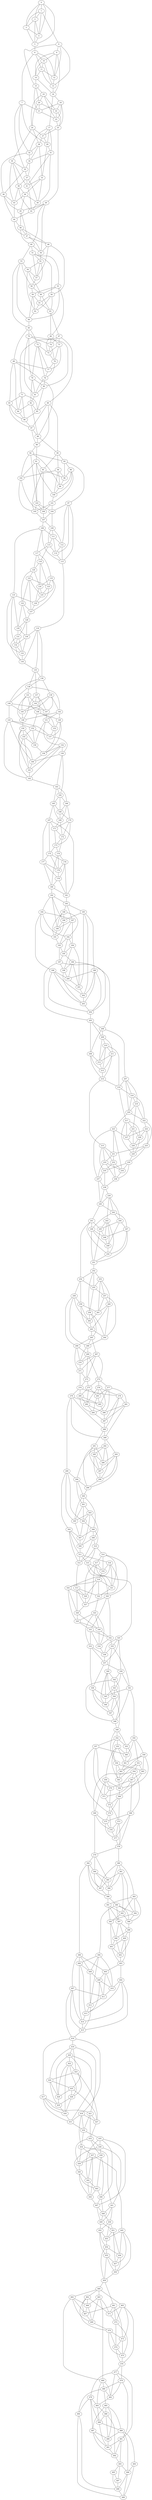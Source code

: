 graph {
  0;
  1;
  2;
  3;
  4;
  5;
  6;
  7;
  8;
  9;
  10;
  11;
  12;
  13;
  14;
  15;
  16;
  17;
  18;
  19;
  20;
  21;
  22;
  23;
  24;
  25;
  26;
  27;
  28;
  29;
  30;
  31;
  32;
  33;
  34;
  35;
  36;
  37;
  38;
  39;
  40;
  41;
  42;
  43;
  44;
  45;
  46;
  47;
  48;
  49;
  50;
  51;
  52;
  53;
  54;
  55;
  56;
  57;
  58;
  59;
  60;
  61;
  62;
  63;
  64;
  65;
  66;
  67;
  68;
  69;
  70;
  71;
  72;
  73;
  74;
  75;
  76;
  77;
  78;
  79;
  80;
  81;
  82;
  83;
  84;
  85;
  86;
  87;
  88;
  89;
  90;
  91;
  92;
  93;
  94;
  95;
  96;
  97;
  98;
  99;
  100;
  101;
  102;
  103;
  104;
  105;
  106;
  107;
  108;
  109;
  110;
  111;
  112;
  113;
  114;
  115;
  116;
  117;
  118;
  119;
  120;
  121;
  122;
  123;
  124;
  125;
  126;
  127;
  128;
  129;
  130;
  131;
  132;
  133;
  134;
  135;
  136;
  137;
  138;
  139;
  140;
  141;
  142;
  143;
  144;
  145;
  146;
  147;
  148;
  149;
  150;
  151;
  152;
  153;
  154;
  155;
  156;
  157;
  158;
  159;
  160;
  161;
  162;
  163;
  164;
  165;
  166;
  167;
  168;
  169;
  170;
  171;
  172;
  173;
  174;
  175;
  176;
  177;
  178;
  179;
  180;
  181;
  182;
  183;
  184;
  185;
  186;
  187;
  188;
  189;
  190;
  191;
  192;
  193;
  194;
  195;
  196;
  197;
  198;
  199;
  200;
  201;
  202;
  203;
  204;
  205;
  206;
  207;
  208;
  209;
  210;
  211;
  212;
  213;
  214;
  215;
  216;
  217;
  218;
  219;
  220;
  221;
  222;
  223;
  224;
  225;
  226;
  227;
  228;
  229;
  230;
  231;
  232;
  233;
  234;
  235;
  236;
  237;
  238;
  239;
  240;
  241;
  242;
  243;
  244;
  245;
  246;
  247;
  248;
  249;
  250;
  251;
  252;
  253;
  254;
  255;
  256;
  257;
  258;
  259;
  260;
  261;
  262;
  263;
  264;
  265;
  266;
  267;
  268;
  269;
  270;
  271;
  272;
  273;
  274;
  275;
  276;
  277;
  278;
  279;
  280;
  281;
  282;
  283;
  284;
  285;
  286;
  287;
  288;
  289;
  290;
  291;
  292;
  293;
  294;
  295;
  296;
  297;
  298;
  299;
  300;
  301;
  302;
  303;
  304;
  305;
  306;
  307;
  308;
  309;
  310;
  311;
  312;
  313;
  314;
  315;
  316;
  317;
  318;
  319;
  320;
  321;
  322;
  323;
  324;
  325;
  326;
  327;
  328;
  329;
  330;
  331;
  332;
  333;
  334;
  335;
  336;
  337;
  338;
  339;
  340;
  341;
  342;
  343;
  344;
  345;
  346;
  347;
  348;
  349;
  350;
  351;
  352;
  353;
  354;
  355;
  356;
  357;
  358;
  359;
  360;
  361;
  362;
  363;
  364;
  365;
  366;
  367;
  368;
  369;
  370;
  371;
  372;
  373;
  374;
  375;
  376;
  377;
  378;
  379;
  380;
  381;
  382;
  383;
  384;
  385;
  386;
  387;
  388;
  389;
  390;
  391;
  392;
  393;
  394;
  395;
  396;
  397;
  398;
  399;
  400;
  401;
  402;
  403;
  404;
  405;
  406;
  407;
  408;
  409;
  410;
  411;
  412;
  413;
  414;
  415;
  416;
  417;
  418;
  419;
  420;
  421;
  422;
  423;
  424;
  425;
  426;
  427;
  428;
  429;
  430;
  431;
  432;
  433;
  434;
  435;
  436;
  437;
  438;
  439;
  440;
  441;
  442;
  443;
  444;
  445;
  446;
  447;
  448;
  449;
  450;
  451;
  452;
  453;
  454;
  455;
  456;
  457;
  458;
  459;
  460;
  461;
  462;
  463;
  464;
  465;
  466;
  467;
  468;
  469;
  470;
  471;
  472;
  473;
  474;
  475;
  476;
  477;
  478;
  479;
  480;
  481;
  482;
  483;
  484;
  485;
  486;
  487;
  488;
  489;
  490;
  491;
  492;
  493;
  494;
  495;
  496;
  497;
  498;
  499;
  0 -- 1;
  0 -- 2;
  0 -- 3;
  0 -- 4;
  0 -- 5;
  1 -- 2;
  1 -- 3;
  1 -- 4;
  1 -- 8;
  2 -- 3;
  2 -- 4;
  2 -- 5;
  3 -- 4;
  3 -- 5;
  4 -- 5;
  5 -- 6;
  6 -- 7;
  6 -- 10;
  6 -- 11;
  6 -- 12;
  7 -- 32;
  7 -- 35;
  7 -- 21;
  7 -- 29;
  8 -- 9;
  8 -- 12;
  8 -- 13;
  8 -- 15;
  9 -- 16;
  9 -- 10;
  9 -- 12;
  9 -- 14;
  10 -- 11;
  10 -- 13;
  10 -- 14;
  11 -- 12;
  11 -- 13;
  11 -- 14;
  12 -- 13;
  13 -- 16;
  14 -- 16;
  14 -- 15;
  15 -- 19;
  15 -- 20;
  15 -- 21;
  16 -- 17;
  16 -- 18;
  17 -- 32;
  17 -- 27;
  17 -- 29;
  17 -- 31;
  18 -- 21;
  18 -- 22;
  18 -- 23;
  18 -- 25;
  19 -- 20;
  19 -- 22;
  19 -- 23;
  19 -- 24;
  20 -- 21;
  20 -- 22;
  20 -- 24;
  21 -- 23;
  22 -- 23;
  22 -- 25;
  23 -- 25;
  24 -- 27;
  24 -- 28;
  24 -- 30;
  25 -- 26;
  25 -- 27;
  26 -- 49;
  26 -- 50;
  26 -- 42;
  26 -- 45;
  27 -- 28;
  27 -- 29;
  28 -- 32;
  28 -- 33;
  28 -- 34;
  29 -- 33;
  29 -- 31;
  30 -- 35;
  30 -- 38;
  30 -- 41;
  30 -- 43;
  31 -- 34;
  31 -- 40;
  31 -- 41;
  32 -- 34;
  32 -- 36;
  33 -- 39;
  33 -- 40;
  33 -- 41;
  34 -- 35;
  34 -- 37;
  35 -- 36;
  35 -- 37;
  36 -- 43;
  36 -- 44;
  36 -- 45;
  37 -- 38;
  37 -- 40;
  37 -- 41;
  38 -- 39;
  38 -- 42;
  38 -- 43;
  39 -- 40;
  39 -- 43;
  39 -- 45;
  40 -- 42;
  41 -- 42;
  42 -- 44;
  43 -- 44;
  44 -- 46;
  44 -- 47;
  45 -- 46;
  45 -- 47;
  46 -- 48;
  46 -- 49;
  46 -- 47;
  47 -- 48;
  47 -- 50;
  48 -- 50;
  48 -- 56;
  48 -- 57;
  49 -- 50;
  49 -- 51;
  49 -- 53;
  50 -- 52;
  51 -- 52;
  51 -- 55;
  51 -- 56;
  51 -- 57;
  52 -- 54;
  52 -- 57;
  52 -- 58;
  53 -- 64;
  53 -- 65;
  53 -- 54;
  53 -- 58;
  54 -- 57;
  54 -- 60;
  54 -- 62;
  55 -- 64;
  55 -- 66;
  55 -- 59;
  55 -- 60;
  56 -- 61;
  56 -- 62;
  56 -- 63;
  57 -- 58;
  58 -- 59;
  58 -- 60;
  59 -- 64;
  59 -- 61;
  59 -- 62;
  60 -- 61;
  60 -- 63;
  61 -- 62;
  61 -- 63;
  62 -- 64;
  63 -- 66;
  63 -- 67;
  64 -- 65;
  65 -- 68;
  65 -- 70;
  65 -- 72;
  66 -- 73;
  66 -- 74;
  66 -- 75;
  67 -- 69;
  67 -- 71;
  67 -- 73;
  67 -- 74;
  68 -- 83;
  68 -- 84;
  68 -- 88;
  68 -- 77;
  69 -- 85;
  69 -- 87;
  69 -- 89;
  69 -- 90;
  70 -- 80;
  70 -- 81;
  70 -- 74;
  70 -- 79;
  71 -- 83;
  71 -- 84;
  71 -- 85;
  71 -- 86;
  72 -- 75;
  72 -- 77;
  72 -- 78;
  72 -- 79;
  73 -- 75;
  73 -- 76;
  73 -- 77;
  74 -- 75;
  74 -- 76;
  75 -- 76;
  76 -- 77;
  76 -- 78;
  77 -- 78;
  78 -- 80;
  78 -- 81;
  79 -- 80;
  79 -- 81;
  79 -- 82;
  80 -- 81;
  80 -- 85;
  81 -- 82;
  82 -- 84;
  82 -- 85;
  82 -- 88;
  83 -- 84;
  83 -- 86;
  83 -- 87;
  84 -- 86;
  85 -- 86;
  86 -- 87;
  87 -- 88;
  87 -- 89;
  88 -- 89;
  88 -- 90;
  89 -- 91;
  89 -- 92;
  90 -- 93;
  90 -- 94;
  90 -- 95;
  91 -- 100;
  91 -- 102;
  91 -- 103;
  91 -- 95;
  92 -- 99;
  92 -- 102;
  92 -- 103;
  92 -- 93;
  93 -- 96;
  93 -- 97;
  93 -- 98;
  94 -- 98;
  94 -- 99;
  94 -- 100;
  94 -- 102;
  95 -- 98;
  95 -- 105;
  95 -- 106;
  96 -- 98;
  96 -- 99;
  96 -- 100;
  96 -- 101;
  97 -- 112;
  97 -- 114;
  97 -- 115;
  97 -- 104;
  98 -- 99;
  99 -- 100;
  100 -- 101;
  101 -- 104;
  101 -- 105;
  101 -- 106;
  102 -- 105;
  102 -- 106;
  103 -- 104;
  103 -- 105;
  103 -- 106;
  104 -- 107;
  104 -- 109;
  105 -- 107;
  106 -- 107;
  107 -- 108;
  107 -- 109;
  108 -- 115;
  108 -- 117;
  108 -- 110;
  108 -- 111;
  109 -- 112;
  109 -- 113;
  109 -- 111;
  110 -- 129;
  110 -- 132;
  110 -- 133;
  110 -- 126;
  111 -- 112;
  111 -- 113;
  111 -- 114;
  112 -- 114;
  112 -- 115;
  113 -- 114;
  113 -- 117;
  113 -- 118;
  114 -- 115;
  115 -- 116;
  116 -- 130;
  116 -- 134;
  116 -- 135;
  116 -- 136;
  117 -- 118;
  117 -- 119;
  117 -- 120;
  118 -- 120;
  118 -- 123;
  118 -- 124;
  119 -- 123;
  119 -- 124;
  119 -- 125;
  119 -- 127;
  120 -- 121;
  120 -- 122;
  120 -- 124;
  121 -- 122;
  121 -- 123;
  121 -- 125;
  121 -- 127;
  122 -- 128;
  122 -- 129;
  122 -- 127;
  123 -- 125;
  123 -- 126;
  124 -- 125;
  124 -- 126;
  125 -- 126;
  126 -- 127;
  127 -- 128;
  128 -- 129;
  128 -- 130;
  128 -- 131;
  129 -- 130;
  129 -- 131;
  130 -- 132;
  130 -- 133;
  131 -- 132;
  131 -- 133;
  131 -- 134;
  132 -- 133;
  132 -- 134;
  133 -- 134;
  134 -- 135;
  135 -- 136;
  135 -- 137;
  135 -- 138;
  136 -- 138;
  136 -- 139;
  136 -- 140;
  137 -- 144;
  137 -- 146;
  137 -- 147;
  137 -- 148;
  138 -- 140;
  138 -- 141;
  138 -- 142;
  139 -- 144;
  139 -- 145;
  139 -- 147;
  139 -- 142;
  140 -- 145;
  140 -- 147;
  140 -- 143;
  141 -- 144;
  141 -- 145;
  141 -- 146;
  141 -- 148;
  142 -- 146;
  142 -- 149;
  142 -- 151;
  143 -- 160;
  143 -- 162;
  143 -- 152;
  143 -- 157;
  144 -- 145;
  144 -- 147;
  145 -- 146;
  146 -- 150;
  147 -- 151;
  148 -- 149;
  148 -- 152;
  148 -- 153;
  149 -- 153;
  149 -- 157;
  149 -- 158;
  150 -- 160;
  150 -- 161;
  150 -- 155;
  150 -- 156;
  151 -- 153;
  151 -- 154;
  151 -- 156;
  152 -- 155;
  152 -- 156;
  152 -- 157;
  153 -- 157;
  153 -- 158;
  154 -- 161;
  154 -- 162;
  154 -- 158;
  154 -- 159;
  155 -- 161;
  155 -- 162;
  155 -- 156;
  156 -- 158;
  157 -- 159;
  158 -- 160;
  159 -- 160;
  159 -- 163;
  159 -- 164;
  160 -- 161;
  161 -- 162;
  162 -- 163;
  163 -- 164;
  163 -- 165;
  163 -- 166;
  164 -- 165;
  164 -- 166;
  164 -- 168;
  165 -- 167;
  165 -- 168;
  165 -- 169;
  166 -- 168;
  166 -- 169;
  166 -- 170;
  167 -- 177;
  167 -- 181;
  167 -- 171;
  167 -- 175;
  168 -- 169;
  168 -- 170;
  169 -- 171;
  169 -- 172;
  170 -- 171;
  170 -- 172;
  170 -- 173;
  171 -- 172;
  171 -- 173;
  172 -- 173;
  172 -- 174;
  173 -- 174;
  173 -- 175;
  174 -- 176;
  174 -- 178;
  174 -- 180;
  175 -- 176;
  175 -- 177;
  175 -- 178;
  176 -- 178;
  176 -- 179;
  176 -- 181;
  177 -- 178;
  177 -- 179;
  177 -- 180;
  178 -- 179;
  179 -- 180;
  179 -- 181;
  180 -- 181;
  180 -- 182;
  181 -- 183;
  182 -- 183;
  182 -- 184;
  182 -- 189;
  182 -- 190;
  183 -- 185;
  183 -- 186;
  183 -- 187;
  184 -- 192;
  184 -- 187;
  184 -- 188;
  184 -- 191;
  185 -- 198;
  185 -- 201;
  185 -- 202;
  185 -- 189;
  186 -- 192;
  186 -- 189;
  186 -- 190;
  186 -- 191;
  187 -- 193;
  187 -- 194;
  187 -- 190;
  188 -- 200;
  188 -- 202;
  188 -- 203;
  188 -- 204;
  189 -- 190;
  189 -- 191;
  190 -- 191;
  191 -- 193;
  192 -- 193;
  192 -- 194;
  192 -- 195;
  193 -- 195;
  193 -- 197;
  194 -- 195;
  194 -- 199;
  194 -- 201;
  195 -- 196;
  195 -- 197;
  196 -- 199;
  196 -- 200;
  196 -- 201;
  196 -- 204;
  197 -- 199;
  197 -- 205;
  197 -- 206;
  198 -- 200;
  198 -- 202;
  198 -- 203;
  198 -- 204;
  199 -- 200;
  199 -- 203;
  200 -- 201;
  201 -- 202;
  202 -- 203;
  203 -- 204;
  204 -- 205;
  205 -- 208;
  205 -- 209;
  205 -- 206;
  206 -- 208;
  206 -- 209;
  206 -- 207;
  207 -- 216;
  207 -- 218;
  207 -- 219;
  207 -- 220;
  208 -- 212;
  208 -- 213;
  208 -- 214;
  209 -- 210;
  209 -- 211;
  209 -- 212;
  210 -- 211;
  210 -- 212;
  210 -- 213;
  210 -- 216;
  211 -- 212;
  211 -- 213;
  211 -- 214;
  212 -- 213;
  213 -- 214;
  214 -- 215;
  214 -- 216;
  215 -- 231;
  215 -- 232;
  215 -- 233;
  215 -- 235;
  216 -- 217;
  216 -- 218;
  217 -- 226;
  217 -- 227;
  217 -- 229;
  217 -- 221;
  218 -- 219;
  218 -- 220;
  218 -- 222;
  219 -- 220;
  219 -- 221;
  219 -- 222;
  220 -- 222;
  220 -- 223;
  221 -- 226;
  221 -- 227;
  221 -- 228;
  222 -- 224;
  222 -- 225;
  223 -- 227;
  223 -- 231;
  223 -- 234;
  223 -- 237;
  224 -- 225;
  224 -- 226;
  224 -- 227;
  224 -- 228;
  225 -- 229;
  225 -- 230;
  225 -- 231;
  226 -- 228;
  226 -- 229;
  227 -- 228;
  228 -- 229;
  229 -- 230;
  230 -- 234;
  230 -- 235;
  230 -- 236;
  231 -- 232;
  231 -- 233;
  232 -- 234;
  232 -- 235;
  232 -- 236;
  233 -- 234;
  233 -- 236;
  233 -- 237;
  234 -- 236;
  235 -- 237;
  235 -- 238;
  236 -- 238;
  237 -- 240;
  237 -- 238;
  238 -- 240;
  238 -- 239;
  239 -- 240;
  239 -- 242;
  239 -- 243;
  239 -- 244;
  240 -- 241;
  240 -- 242;
  241 -- 245;
  241 -- 246;
  241 -- 250;
  241 -- 254;
  242 -- 244;
  242 -- 246;
  242 -- 247;
  243 -- 245;
  243 -- 248;
  243 -- 249;
  243 -- 250;
  244 -- 245;
  244 -- 247;
  244 -- 249;
  245 -- 248;
  245 -- 251;
  246 -- 248;
  246 -- 249;
  246 -- 251;
  247 -- 248;
  247 -- 250;
  247 -- 251;
  248 -- 249;
  249 -- 250;
  250 -- 251;
  251 -- 252;
  252 -- 256;
  252 -- 253;
  252 -- 254;
  252 -- 255;
  253 -- 257;
  253 -- 260;
  253 -- 261;
  253 -- 255;
  254 -- 258;
  254 -- 259;
  254 -- 255;
  255 -- 256;
  255 -- 257;
  256 -- 262;
  256 -- 264;
  256 -- 265;
  257 -- 260;
  257 -- 261;
  257 -- 264;
  258 -- 259;
  258 -- 262;
  258 -- 266;
  258 -- 268;
  259 -- 261;
  259 -- 262;
  259 -- 263;
  260 -- 261;
  260 -- 263;
  260 -- 264;
  261 -- 262;
  262 -- 263;
  263 -- 264;
  263 -- 265;
  264 -- 266;
  265 -- 266;
  265 -- 267;
  265 -- 268;
  266 -- 269;
  266 -- 270;
  267 -- 272;
  267 -- 273;
  267 -- 270;
  267 -- 271;
  268 -- 269;
  268 -- 270;
  268 -- 271;
  269 -- 272;
  269 -- 273;
  269 -- 270;
  270 -- 271;
  271 -- 273;
  271 -- 274;
  272 -- 275;
  272 -- 276;
  272 -- 277;
  273 -- 274;
  273 -- 275;
  274 -- 278;
  274 -- 279;
  274 -- 280;
  275 -- 280;
  275 -- 282;
  275 -- 283;
  276 -- 278;
  276 -- 282;
  276 -- 283;
  276 -- 284;
  277 -- 281;
  277 -- 283;
  277 -- 285;
  277 -- 286;
  278 -- 288;
  278 -- 281;
  278 -- 287;
  279 -- 288;
  279 -- 289;
  279 -- 290;
  279 -- 285;
  280 -- 282;
  280 -- 284;
  280 -- 285;
  281 -- 289;
  281 -- 286;
  281 -- 287;
  282 -- 284;
  282 -- 286;
  283 -- 284;
  283 -- 285;
  284 -- 287;
  285 -- 286;
  286 -- 287;
  287 -- 288;
  288 -- 289;
  288 -- 291;
  289 -- 292;
  289 -- 293;
  290 -- 304;
  290 -- 305;
  290 -- 294;
  290 -- 302;
  291 -- 295;
  291 -- 296;
  291 -- 297;
  291 -- 299;
  292 -- 294;
  292 -- 295;
  292 -- 296;
  292 -- 298;
  293 -- 296;
  293 -- 297;
  293 -- 298;
  293 -- 299;
  294 -- 299;
  294 -- 300;
  294 -- 301;
  295 -- 296;
  295 -- 297;
  295 -- 298;
  296 -- 297;
  297 -- 298;
  298 -- 299;
  299 -- 300;
  300 -- 305;
  300 -- 306;
  300 -- 301;
  301 -- 304;
  301 -- 305;
  301 -- 303;
  302 -- 307;
  302 -- 309;
  302 -- 311;
  302 -- 312;
  303 -- 304;
  303 -- 305;
  303 -- 308;
  303 -- 309;
  304 -- 306;
  304 -- 307;
  305 -- 307;
  306 -- 307;
  306 -- 308;
  306 -- 310;
  307 -- 309;
  308 -- 309;
  308 -- 310;
  308 -- 312;
  309 -- 311;
  310 -- 312;
  310 -- 314;
  310 -- 315;
  311 -- 312;
  311 -- 315;
  311 -- 316;
  312 -- 313;
  313 -- 322;
  313 -- 326;
  313 -- 327;
  313 -- 328;
  314 -- 320;
  314 -- 321;
  314 -- 317;
  314 -- 318;
  315 -- 320;
  315 -- 321;
  315 -- 318;
  316 -- 321;
  316 -- 322;
  316 -- 324;
  316 -- 318;
  317 -- 325;
  317 -- 326;
  317 -- 327;
  317 -- 318;
  318 -- 319;
  319 -- 321;
  319 -- 322;
  319 -- 324;
  319 -- 326;
  320 -- 327;
  320 -- 331;
  320 -- 332;
  321 -- 322;
  322 -- 323;
  323 -- 329;
  323 -- 330;
  323 -- 333;
  323 -- 334;
  324 -- 326;
  324 -- 328;
  324 -- 329;
  325 -- 336;
  325 -- 337;
  325 -- 339;
  325 -- 335;
  326 -- 327;
  327 -- 328;
  328 -- 329;
  328 -- 330;
  329 -- 330;
  329 -- 331;
  330 -- 332;
  330 -- 334;
  331 -- 332;
  331 -- 333;
  331 -- 334;
  332 -- 334;
  332 -- 335;
  333 -- 336;
  333 -- 337;
  333 -- 338;
  334 -- 336;
  335 -- 336;
  335 -- 340;
  335 -- 341;
  336 -- 337;
  337 -- 338;
  337 -- 339;
  338 -- 345;
  338 -- 346;
  338 -- 347;
  339 -- 341;
  339 -- 342;
  339 -- 343;
  340 -- 342;
  340 -- 344;
  340 -- 345;
  340 -- 346;
  341 -- 345;
  341 -- 348;
  341 -- 350;
  342 -- 343;
  342 -- 347;
  342 -- 348;
  343 -- 344;
  343 -- 345;
  343 -- 348;
  344 -- 346;
  344 -- 347;
  344 -- 349;
  345 -- 346;
  346 -- 347;
  347 -- 348;
  348 -- 349;
  349 -- 352;
  349 -- 355;
  349 -- 356;
  350 -- 355;
  350 -- 358;
  350 -- 360;
  350 -- 351;
  351 -- 354;
  351 -- 362;
  351 -- 363;
  351 -- 365;
  352 -- 353;
  352 -- 355;
  352 -- 356;
  352 -- 357;
  353 -- 359;
  353 -- 360;
  353 -- 361;
  353 -- 363;
  354 -- 368;
  354 -- 369;
  354 -- 364;
  354 -- 367;
  355 -- 360;
  355 -- 361;
  356 -- 362;
  356 -- 363;
  356 -- 365;
  357 -- 370;
  357 -- 371;
  357 -- 374;
  357 -- 360;
  358 -- 361;
  358 -- 362;
  358 -- 364;
  358 -- 365;
  359 -- 369;
  359 -- 370;
  359 -- 371;
  359 -- 364;
  360 -- 361;
  361 -- 362;
  362 -- 363;
  363 -- 364;
  364 -- 366;
  365 -- 366;
  365 -- 367;
  366 -- 372;
  366 -- 373;
  366 -- 374;
  367 -- 368;
  367 -- 370;
  367 -- 371;
  368 -- 375;
  368 -- 377;
  368 -- 378;
  369 -- 375;
  369 -- 376;
  369 -- 379;
  370 -- 371;
  370 -- 372;
  371 -- 372;
  372 -- 373;
  372 -- 374;
  373 -- 376;
  373 -- 377;
  373 -- 378;
  374 -- 375;
  374 -- 376;
  375 -- 376;
  375 -- 377;
  376 -- 377;
  377 -- 378;
  378 -- 379;
  378 -- 380;
  379 -- 384;
  379 -- 385;
  379 -- 382;
  380 -- 386;
  380 -- 387;
  380 -- 381;
  380 -- 383;
  381 -- 385;
  381 -- 386;
  381 -- 392;
  381 -- 393;
  382 -- 384;
  382 -- 387;
  382 -- 388;
  382 -- 389;
  383 -- 391;
  383 -- 392;
  383 -- 393;
  383 -- 396;
  384 -- 385;
  384 -- 386;
  384 -- 387;
  385 -- 386;
  385 -- 387;
  386 -- 388;
  387 -- 388;
  388 -- 390;
  388 -- 391;
  389 -- 405;
  389 -- 406;
  389 -- 407;
  389 -- 408;
  390 -- 392;
  390 -- 394;
  390 -- 396;
  390 -- 397;
  391 -- 393;
  391 -- 395;
  391 -- 397;
  392 -- 395;
  392 -- 396;
  393 -- 395;
  393 -- 396;
  394 -- 406;
  394 -- 408;
  394 -- 410;
  394 -- 412;
  395 -- 401;
  395 -- 399;
  396 -- 398;
  397 -- 400;
  397 -- 398;
  397 -- 399;
  398 -- 400;
  398 -- 402;
  398 -- 399;
  399 -- 401;
  399 -- 402;
  400 -- 401;
  400 -- 402;
  400 -- 403;
  401 -- 402;
  401 -- 403;
  402 -- 403;
  403 -- 404;
  403 -- 405;
  404 -- 410;
  404 -- 413;
  404 -- 414;
  404 -- 415;
  405 -- 409;
  405 -- 410;
  405 -- 411;
  406 -- 408;
  406 -- 413;
  406 -- 414;
  407 -- 416;
  407 -- 411;
  407 -- 414;
  407 -- 415;
  408 -- 409;
  408 -- 412;
  409 -- 410;
  409 -- 411;
  409 -- 413;
  410 -- 411;
  411 -- 412;
  412 -- 413;
  412 -- 415;
  413 -- 414;
  414 -- 415;
  415 -- 416;
  416 -- 417;
  416 -- 418;
  416 -- 419;
  417 -- 421;
  417 -- 429;
  417 -- 430;
  417 -- 431;
  418 -- 432;
  418 -- 434;
  418 -- 427;
  418 -- 431;
  419 -- 420;
  419 -- 421;
  419 -- 423;
  419 -- 424;
  420 -- 422;
  420 -- 425;
  420 -- 428;
  420 -- 431;
  421 -- 432;
  421 -- 433;
  421 -- 427;
  422 -- 423;
  422 -- 426;
  422 -- 428;
  422 -- 430;
  423 -- 424;
  423 -- 426;
  423 -- 427;
  424 -- 425;
  424 -- 428;
  424 -- 429;
  425 -- 426;
  425 -- 427;
  425 -- 428;
  426 -- 429;
  426 -- 430;
  427 -- 433;
  428 -- 429;
  429 -- 430;
  430 -- 431;
  431 -- 432;
  432 -- 434;
  432 -- 435;
  433 -- 436;
  433 -- 438;
  433 -- 439;
  434 -- 437;
  434 -- 439;
  434 -- 441;
  435 -- 436;
  435 -- 442;
  435 -- 446;
  435 -- 447;
  436 -- 438;
  436 -- 440;
  436 -- 441;
  437 -- 439;
  437 -- 442;
  437 -- 444;
  437 -- 445;
  438 -- 439;
  438 -- 443;
  438 -- 446;
  439 -- 440;
  440 -- 442;
  440 -- 443;
  440 -- 444;
  441 -- 448;
  441 -- 449;
  441 -- 450;
  442 -- 443;
  442 -- 444;
  443 -- 444;
  443 -- 446;
  444 -- 447;
  445 -- 453;
  445 -- 456;
  445 -- 457;
  445 -- 458;
  446 -- 448;
  446 -- 447;
  447 -- 448;
  447 -- 449;
  448 -- 449;
  448 -- 450;
  449 -- 451;
  449 -- 452;
  450 -- 451;
  450 -- 452;
  450 -- 453;
  451 -- 453;
  451 -- 456;
  451 -- 457;
  452 -- 453;
  452 -- 454;
  452 -- 455;
  453 -- 454;
  454 -- 455;
  454 -- 456;
  454 -- 459;
  455 -- 457;
  455 -- 458;
  455 -- 459;
  456 -- 457;
  456 -- 458;
  457 -- 458;
  458 -- 459;
  459 -- 460;
  459 -- 461;
  460 -- 464;
  460 -- 465;
  460 -- 462;
  460 -- 463;
  461 -- 467;
  461 -- 471;
  461 -- 472;
  461 -- 473;
  462 -- 466;
  462 -- 467;
  462 -- 470;
  462 -- 471;
  463 -- 466;
  463 -- 468;
  463 -- 469;
  463 -- 471;
  464 -- 466;
  464 -- 467;
  464 -- 468;
  464 -- 469;
  465 -- 471;
  465 -- 472;
  465 -- 473;
  465 -- 476;
  466 -- 467;
  466 -- 468;
  467 -- 468;
  468 -- 470;
  469 -- 480;
  469 -- 482;
  469 -- 483;
  470 -- 473;
  470 -- 474;
  470 -- 475;
  471 -- 472;
  472 -- 474;
  472 -- 475;
  473 -- 474;
  473 -- 475;
  474 -- 475;
  474 -- 476;
  475 -- 476;
  476 -- 477;
  476 -- 478;
  477 -- 481;
  477 -- 482;
  477 -- 478;
  477 -- 479;
  478 -- 480;
  478 -- 481;
  478 -- 482;
  479 -- 483;
  479 -- 484;
  479 -- 487;
  479 -- 488;
  480 -- 482;
  480 -- 484;
  480 -- 485;
  481 -- 491;
  481 -- 492;
  481 -- 493;
  482 -- 483;
  483 -- 486;
  483 -- 488;
  484 -- 498;
  484 -- 499;
  485 -- 486;
  485 -- 487;
  485 -- 489;
  485 -- 490;
  486 -- 488;
  486 -- 490;
  486 -- 492;
  487 -- 490;
  487 -- 491;
  487 -- 492;
  488 -- 489;
  488 -- 491;
  489 -- 496;
  489 -- 490;
  489 -- 494;
  490 -- 491;
  491 -- 492;
  492 -- 493;
  493 -- 496;
  493 -- 497;
  493 -- 495;
  494 -- 496;
  494 -- 499;
  495 -- 497;
  495 -- 498;
  496 -- 498;
  496 -- 499;
  497 -- 498;
  498 -- 499;
}